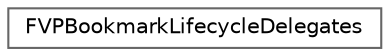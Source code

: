 digraph "Graphical Class Hierarchy"
{
 // INTERACTIVE_SVG=YES
 // LATEX_PDF_SIZE
  bgcolor="transparent";
  edge [fontname=Helvetica,fontsize=10,labelfontname=Helvetica,labelfontsize=10];
  node [fontname=Helvetica,fontsize=10,shape=box,height=0.2,width=0.4];
  rankdir="LR";
  Node0 [id="Node000000",label="FVPBookmarkLifecycleDelegates",height=0.2,width=0.4,color="grey40", fillcolor="white", style="filled",URL="$db/d21/classFVPBookmarkLifecycleDelegates.html",tooltip=" "];
}

